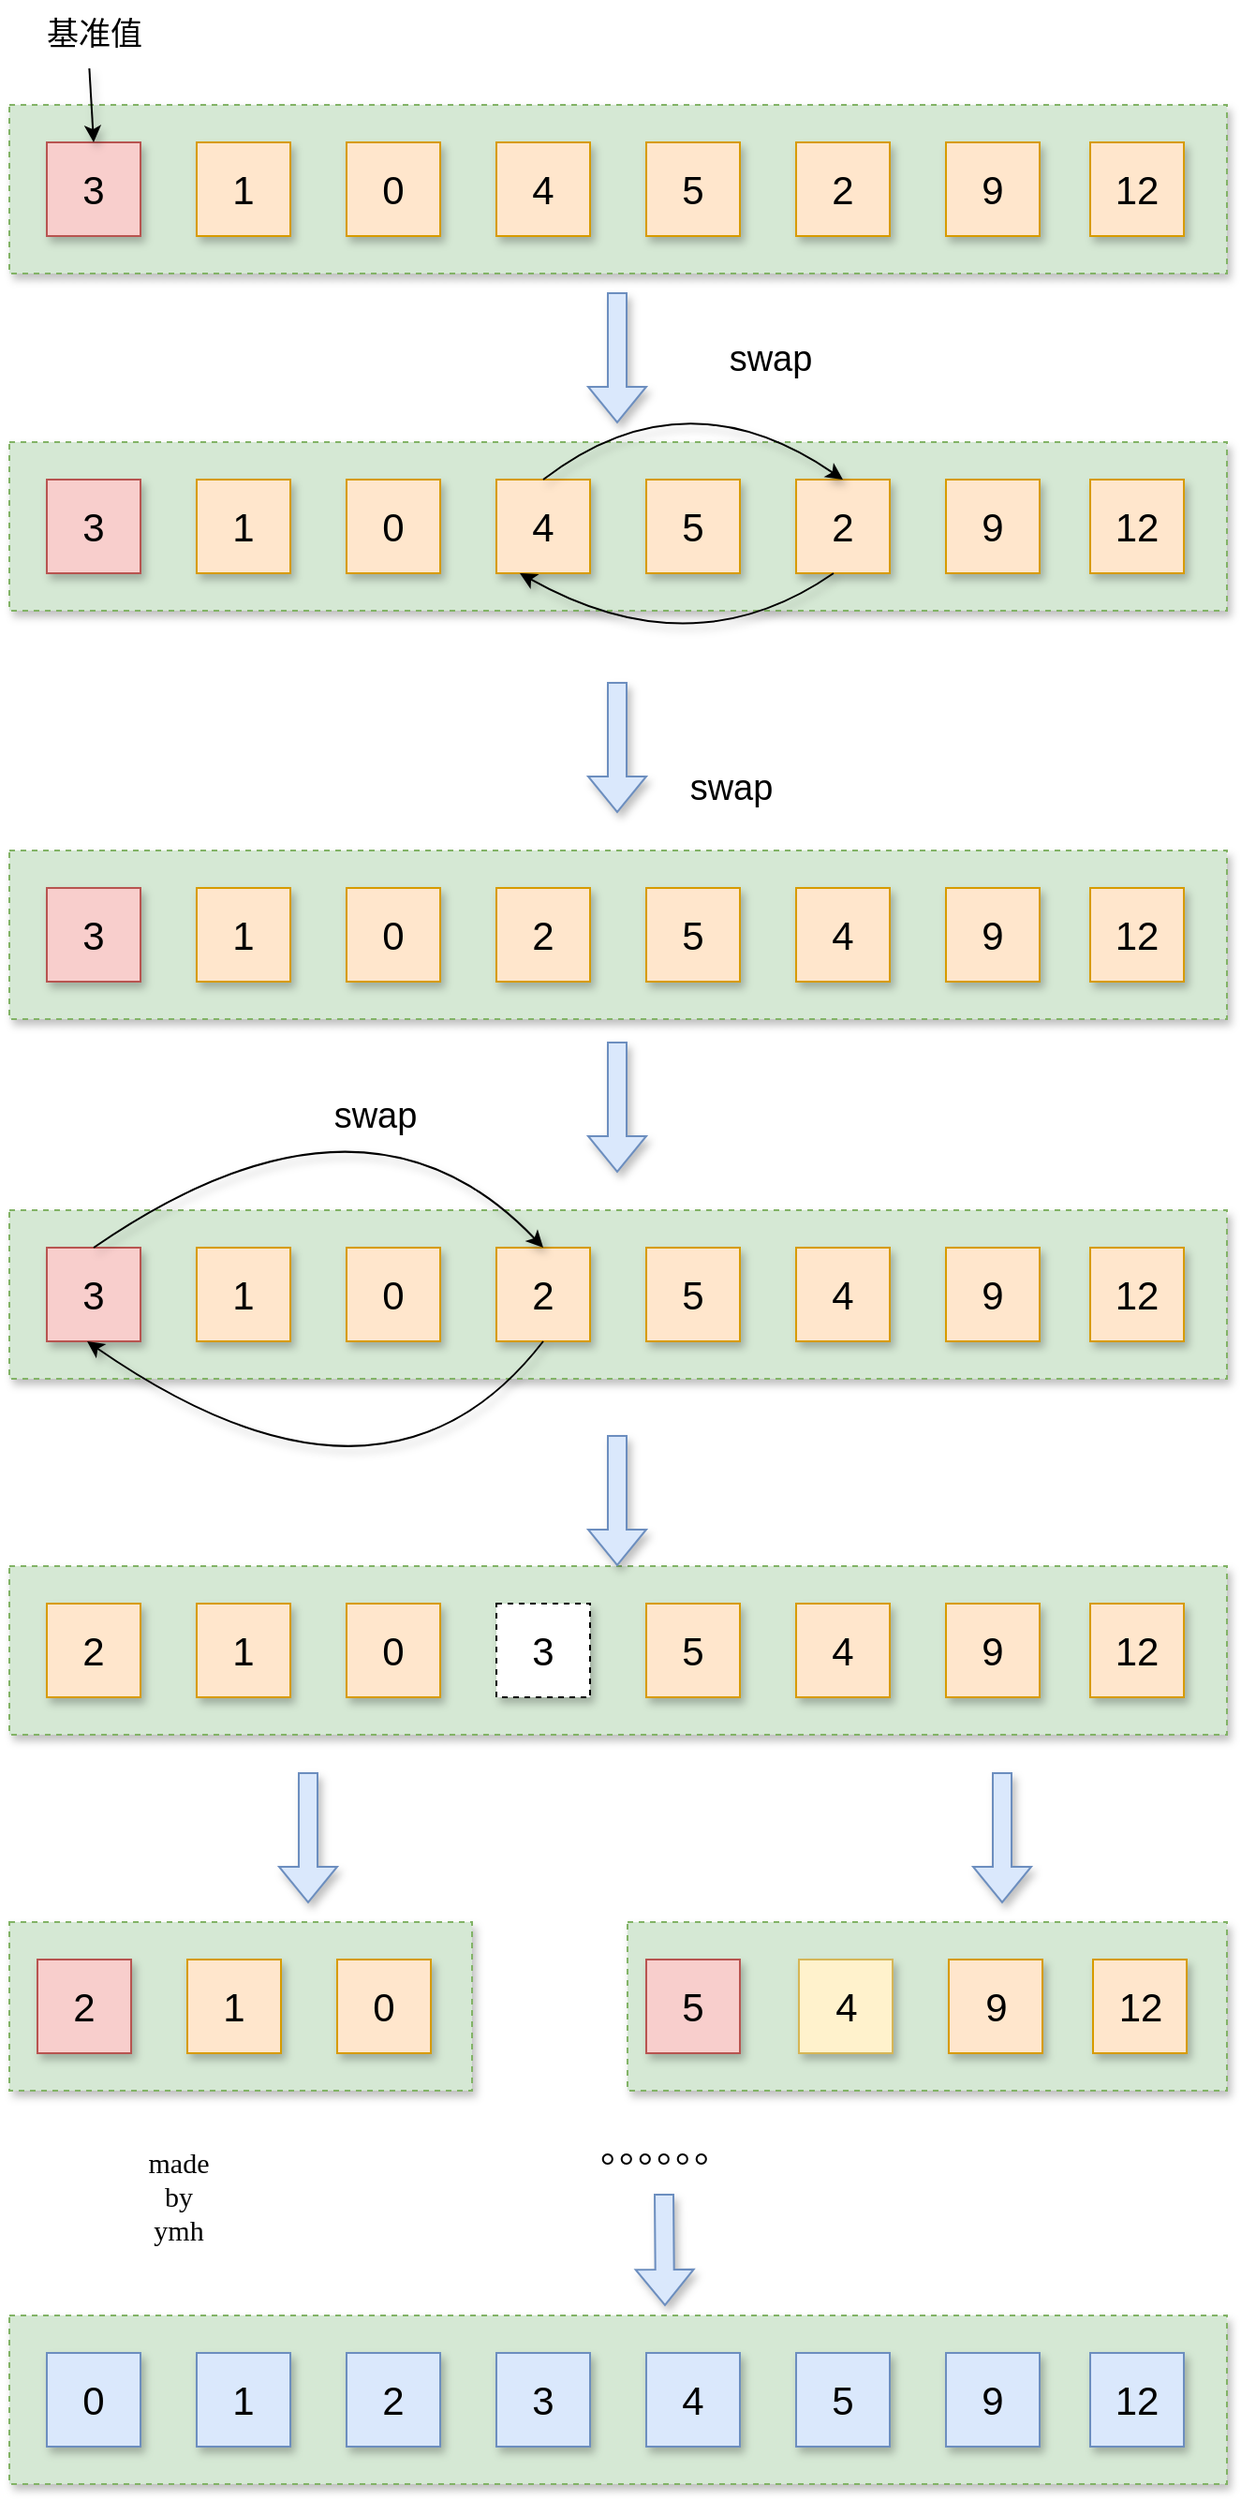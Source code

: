 <mxfile version="24.6.2" type="github" pages="2">
  <diagram name="第 1 页" id="BigGJyOWPHhynoeD0Nnt">
    <mxGraphModel dx="2868" dy="1572" grid="0" gridSize="10" guides="1" tooltips="1" connect="1" arrows="1" fold="1" page="0" pageScale="1" pageWidth="827" pageHeight="1169" background="#ffffff" math="0" shadow="0">
      <root>
        <mxCell id="0" />
        <mxCell id="1" parent="0" />
        <mxCell id="Dfdj8npjzUzR_2U560MS-1" value="" style="rounded=0;whiteSpace=wrap;html=1;dashed=1;fillColor=#d5e8d4;strokeColor=#82b366;shadow=1;" vertex="1" parent="1">
          <mxGeometry x="200" y="200" width="650" height="90" as="geometry" />
        </mxCell>
        <mxCell id="Dfdj8npjzUzR_2U560MS-2" value="&lt;span style=&quot;font-size: 21px;&quot;&gt;3&lt;/span&gt;" style="whiteSpace=wrap;html=1;aspect=fixed;fillColor=#f8cecc;strokeColor=#b85450;shadow=1;" vertex="1" parent="1">
          <mxGeometry x="220" y="220" width="50" height="50" as="geometry" />
        </mxCell>
        <mxCell id="Dfdj8npjzUzR_2U560MS-4" value="&lt;font style=&quot;font-size: 21px;&quot;&gt;1&lt;/font&gt;" style="whiteSpace=wrap;html=1;aspect=fixed;fillColor=#ffe6cc;strokeColor=#d79b00;shadow=1;" vertex="1" parent="1">
          <mxGeometry x="300" y="220" width="50" height="50" as="geometry" />
        </mxCell>
        <mxCell id="Dfdj8npjzUzR_2U560MS-6" value="&lt;font style=&quot;font-size: 21px;&quot;&gt;0&lt;/font&gt;" style="whiteSpace=wrap;html=1;aspect=fixed;fillColor=#ffe6cc;strokeColor=#d79b00;shadow=1;" vertex="1" parent="1">
          <mxGeometry x="380" y="220" width="50" height="50" as="geometry" />
        </mxCell>
        <mxCell id="Dfdj8npjzUzR_2U560MS-8" value="&lt;font style=&quot;font-size: 21px;&quot;&gt;4&lt;/font&gt;" style="whiteSpace=wrap;html=1;aspect=fixed;fillColor=#ffe6cc;strokeColor=#d79b00;shadow=1;" vertex="1" parent="1">
          <mxGeometry x="460" y="220" width="50" height="50" as="geometry" />
        </mxCell>
        <mxCell id="Dfdj8npjzUzR_2U560MS-9" value="&lt;font style=&quot;font-size: 21px;&quot;&gt;5&lt;/font&gt;" style="whiteSpace=wrap;html=1;aspect=fixed;fillColor=#ffe6cc;strokeColor=#d79b00;shadow=1;" vertex="1" parent="1">
          <mxGeometry x="540" y="220" width="50" height="50" as="geometry" />
        </mxCell>
        <mxCell id="Dfdj8npjzUzR_2U560MS-10" value="&lt;span style=&quot;font-size: 21px;&quot;&gt;2&lt;/span&gt;" style="whiteSpace=wrap;html=1;aspect=fixed;fillColor=#ffe6cc;strokeColor=#d79b00;shadow=1;" vertex="1" parent="1">
          <mxGeometry x="620" y="220" width="50" height="50" as="geometry" />
        </mxCell>
        <mxCell id="Dfdj8npjzUzR_2U560MS-11" value="&lt;font style=&quot;font-size: 21px;&quot;&gt;9&lt;/font&gt;" style="whiteSpace=wrap;html=1;aspect=fixed;fillColor=#ffe6cc;strokeColor=#d79b00;shadow=1;" vertex="1" parent="1">
          <mxGeometry x="700" y="220" width="50" height="50" as="geometry" />
        </mxCell>
        <mxCell id="Dfdj8npjzUzR_2U560MS-12" value="&lt;font style=&quot;font-size: 21px;&quot;&gt;12&lt;/font&gt;" style="whiteSpace=wrap;html=1;aspect=fixed;fillColor=#ffe6cc;strokeColor=#d79b00;shadow=1;" vertex="1" parent="1">
          <mxGeometry x="777" y="220" width="50" height="50" as="geometry" />
        </mxCell>
        <mxCell id="Dfdj8npjzUzR_2U560MS-13" value="&lt;font style=&quot;font-size: 17px;&quot;&gt;基准值&lt;/font&gt;" style="text;html=1;align=center;verticalAlign=middle;resizable=0;points=[];autosize=1;strokeColor=none;fillColor=none;shadow=1;" vertex="1" parent="1">
          <mxGeometry x="210" y="148" width="70" height="30" as="geometry" />
        </mxCell>
        <mxCell id="Dfdj8npjzUzR_2U560MS-14" value="" style="endArrow=classic;html=1;rounded=0;exitX=0.467;exitY=1.083;exitDx=0;exitDy=0;exitPerimeter=0;entryX=0.5;entryY=0;entryDx=0;entryDy=0;shadow=1;" edge="1" parent="1" source="Dfdj8npjzUzR_2U560MS-13" target="Dfdj8npjzUzR_2U560MS-2">
          <mxGeometry width="50" height="50" relative="1" as="geometry">
            <mxPoint x="450" y="300" as="sourcePoint" />
            <mxPoint x="500" y="250" as="targetPoint" />
          </mxGeometry>
        </mxCell>
        <mxCell id="Dfdj8npjzUzR_2U560MS-16" value="" style="rounded=0;whiteSpace=wrap;html=1;dashed=1;fillColor=#d5e8d4;strokeColor=#82b366;shadow=1;" vertex="1" parent="1">
          <mxGeometry x="200" y="380" width="650" height="90" as="geometry" />
        </mxCell>
        <mxCell id="Dfdj8npjzUzR_2U560MS-17" value="&lt;span style=&quot;font-size: 21px;&quot;&gt;3&lt;/span&gt;" style="whiteSpace=wrap;html=1;aspect=fixed;fillColor=#f8cecc;strokeColor=#b85450;shadow=1;" vertex="1" parent="1">
          <mxGeometry x="220" y="400" width="50" height="50" as="geometry" />
        </mxCell>
        <mxCell id="Dfdj8npjzUzR_2U560MS-18" value="&lt;font style=&quot;font-size: 21px;&quot;&gt;1&lt;/font&gt;" style="whiteSpace=wrap;html=1;aspect=fixed;fillColor=#ffe6cc;strokeColor=#d79b00;shadow=1;" vertex="1" parent="1">
          <mxGeometry x="300" y="400" width="50" height="50" as="geometry" />
        </mxCell>
        <mxCell id="Dfdj8npjzUzR_2U560MS-19" value="&lt;font style=&quot;font-size: 21px;&quot;&gt;0&lt;/font&gt;" style="whiteSpace=wrap;html=1;aspect=fixed;fillColor=#ffe6cc;strokeColor=#d79b00;shadow=1;" vertex="1" parent="1">
          <mxGeometry x="380" y="400" width="50" height="50" as="geometry" />
        </mxCell>
        <mxCell id="Dfdj8npjzUzR_2U560MS-20" value="&lt;font style=&quot;font-size: 21px;&quot;&gt;4&lt;/font&gt;" style="whiteSpace=wrap;html=1;aspect=fixed;fillColor=#ffe6cc;strokeColor=#d79b00;shadow=1;" vertex="1" parent="1">
          <mxGeometry x="460" y="400" width="50" height="50" as="geometry" />
        </mxCell>
        <mxCell id="Dfdj8npjzUzR_2U560MS-21" value="&lt;font style=&quot;font-size: 21px;&quot;&gt;5&lt;/font&gt;" style="whiteSpace=wrap;html=1;aspect=fixed;fillColor=#ffe6cc;strokeColor=#d79b00;shadow=1;" vertex="1" parent="1">
          <mxGeometry x="540" y="400" width="50" height="50" as="geometry" />
        </mxCell>
        <mxCell id="Dfdj8npjzUzR_2U560MS-22" value="&lt;span style=&quot;font-size: 21px;&quot;&gt;2&lt;/span&gt;" style="whiteSpace=wrap;html=1;aspect=fixed;fillColor=#ffe6cc;strokeColor=#d79b00;shadow=1;" vertex="1" parent="1">
          <mxGeometry x="620" y="400" width="50" height="50" as="geometry" />
        </mxCell>
        <mxCell id="Dfdj8npjzUzR_2U560MS-23" value="&lt;font style=&quot;font-size: 21px;&quot;&gt;9&lt;/font&gt;" style="whiteSpace=wrap;html=1;aspect=fixed;fillColor=#ffe6cc;strokeColor=#d79b00;shadow=1;" vertex="1" parent="1">
          <mxGeometry x="700" y="400" width="50" height="50" as="geometry" />
        </mxCell>
        <mxCell id="Dfdj8npjzUzR_2U560MS-24" value="&lt;font style=&quot;font-size: 21px;&quot;&gt;12&lt;/font&gt;" style="whiteSpace=wrap;html=1;aspect=fixed;fillColor=#ffe6cc;strokeColor=#d79b00;shadow=1;" vertex="1" parent="1">
          <mxGeometry x="777" y="400" width="50" height="50" as="geometry" />
        </mxCell>
        <mxCell id="Dfdj8npjzUzR_2U560MS-25" value="" style="shape=flexArrow;endArrow=classic;html=1;rounded=0;fillColor=#dae8fc;strokeColor=#6c8ebf;shadow=1;" edge="1" parent="1">
          <mxGeometry width="50" height="50" relative="1" as="geometry">
            <mxPoint x="524.5" y="300" as="sourcePoint" />
            <mxPoint x="524.5" y="370" as="targetPoint" />
          </mxGeometry>
        </mxCell>
        <mxCell id="Dfdj8npjzUzR_2U560MS-28" value="" style="endArrow=classic;html=1;rounded=0;exitX=0.5;exitY=0;exitDx=0;exitDy=0;entryX=0.5;entryY=0;entryDx=0;entryDy=0;curved=1;shadow=1;" edge="1" parent="1" source="Dfdj8npjzUzR_2U560MS-20" target="Dfdj8npjzUzR_2U560MS-22">
          <mxGeometry width="50" height="50" relative="1" as="geometry">
            <mxPoint x="440" y="430" as="sourcePoint" />
            <mxPoint x="490" y="380" as="targetPoint" />
            <Array as="points">
              <mxPoint x="560" y="342" />
            </Array>
          </mxGeometry>
        </mxCell>
        <mxCell id="Dfdj8npjzUzR_2U560MS-29" value="" style="endArrow=classic;html=1;rounded=0;entryX=0.25;entryY=1;entryDx=0;entryDy=0;curved=1;shadow=1;" edge="1" parent="1" target="Dfdj8npjzUzR_2U560MS-20">
          <mxGeometry width="50" height="50" relative="1" as="geometry">
            <mxPoint x="640" y="450" as="sourcePoint" />
            <mxPoint x="480" y="440" as="targetPoint" />
            <Array as="points">
              <mxPoint x="565" y="502" />
            </Array>
          </mxGeometry>
        </mxCell>
        <mxCell id="Dfdj8npjzUzR_2U560MS-30" value="&lt;font style=&quot;font-size: 19px;&quot;&gt;swap&lt;/font&gt;" style="text;html=1;align=center;verticalAlign=middle;resizable=0;points=[];autosize=1;strokeColor=none;fillColor=none;shadow=1;" vertex="1" parent="1">
          <mxGeometry x="571" y="316" width="70" height="40" as="geometry" />
        </mxCell>
        <mxCell id="Dfdj8npjzUzR_2U560MS-32" value="" style="rounded=0;whiteSpace=wrap;html=1;dashed=1;fillColor=#d5e8d4;strokeColor=#82b366;shadow=1;" vertex="1" parent="1">
          <mxGeometry x="200" y="598" width="650" height="90" as="geometry" />
        </mxCell>
        <mxCell id="Dfdj8npjzUzR_2U560MS-33" value="&lt;span style=&quot;font-size: 21px;&quot;&gt;3&lt;/span&gt;" style="whiteSpace=wrap;html=1;aspect=fixed;fillColor=#f8cecc;strokeColor=#b85450;shadow=1;" vertex="1" parent="1">
          <mxGeometry x="220" y="618" width="50" height="50" as="geometry" />
        </mxCell>
        <mxCell id="Dfdj8npjzUzR_2U560MS-34" value="&lt;font style=&quot;font-size: 21px;&quot;&gt;1&lt;/font&gt;" style="whiteSpace=wrap;html=1;aspect=fixed;fillColor=#ffe6cc;strokeColor=#d79b00;shadow=1;" vertex="1" parent="1">
          <mxGeometry x="300" y="618" width="50" height="50" as="geometry" />
        </mxCell>
        <mxCell id="Dfdj8npjzUzR_2U560MS-35" value="&lt;font style=&quot;font-size: 21px;&quot;&gt;0&lt;/font&gt;" style="whiteSpace=wrap;html=1;aspect=fixed;fillColor=#ffe6cc;strokeColor=#d79b00;shadow=1;" vertex="1" parent="1">
          <mxGeometry x="380" y="618" width="50" height="50" as="geometry" />
        </mxCell>
        <mxCell id="Dfdj8npjzUzR_2U560MS-36" value="&lt;span style=&quot;font-size: 21px;&quot;&gt;2&lt;/span&gt;" style="whiteSpace=wrap;html=1;aspect=fixed;fillColor=#ffe6cc;strokeColor=#d79b00;shadow=1;" vertex="1" parent="1">
          <mxGeometry x="460" y="618" width="50" height="50" as="geometry" />
        </mxCell>
        <mxCell id="Dfdj8npjzUzR_2U560MS-37" value="&lt;font style=&quot;font-size: 21px;&quot;&gt;5&lt;/font&gt;" style="whiteSpace=wrap;html=1;aspect=fixed;fillColor=#ffe6cc;strokeColor=#d79b00;shadow=1;" vertex="1" parent="1">
          <mxGeometry x="540" y="618" width="50" height="50" as="geometry" />
        </mxCell>
        <mxCell id="Dfdj8npjzUzR_2U560MS-38" value="&lt;span style=&quot;font-size: 21px;&quot;&gt;4&lt;/span&gt;" style="whiteSpace=wrap;html=1;aspect=fixed;fillColor=#ffe6cc;strokeColor=#d79b00;shadow=1;" vertex="1" parent="1">
          <mxGeometry x="620" y="618" width="50" height="50" as="geometry" />
        </mxCell>
        <mxCell id="Dfdj8npjzUzR_2U560MS-39" value="&lt;font style=&quot;font-size: 21px;&quot;&gt;9&lt;/font&gt;" style="whiteSpace=wrap;html=1;aspect=fixed;fillColor=#ffe6cc;strokeColor=#d79b00;shadow=1;" vertex="1" parent="1">
          <mxGeometry x="700" y="618" width="50" height="50" as="geometry" />
        </mxCell>
        <mxCell id="Dfdj8npjzUzR_2U560MS-40" value="&lt;font style=&quot;font-size: 21px;&quot;&gt;12&lt;/font&gt;" style="whiteSpace=wrap;html=1;aspect=fixed;fillColor=#ffe6cc;strokeColor=#d79b00;shadow=1;" vertex="1" parent="1">
          <mxGeometry x="777" y="618" width="50" height="50" as="geometry" />
        </mxCell>
        <mxCell id="Dfdj8npjzUzR_2U560MS-41" value="" style="shape=flexArrow;endArrow=classic;html=1;rounded=0;fillColor=#dae8fc;strokeColor=#6c8ebf;shadow=1;" edge="1" parent="1">
          <mxGeometry width="50" height="50" relative="1" as="geometry">
            <mxPoint x="524.5" y="508" as="sourcePoint" />
            <mxPoint x="524.5" y="578" as="targetPoint" />
          </mxGeometry>
        </mxCell>
        <mxCell id="Dfdj8npjzUzR_2U560MS-46" value="&lt;font style=&quot;font-size: 19px;&quot;&gt;swap&lt;/font&gt;" style="text;html=1;align=center;verticalAlign=middle;resizable=0;points=[];autosize=1;strokeColor=none;fillColor=none;shadow=1;" vertex="1" parent="1">
          <mxGeometry x="550" y="545" width="70" height="40" as="geometry" />
        </mxCell>
        <mxCell id="Dfdj8npjzUzR_2U560MS-47" value="" style="rounded=0;whiteSpace=wrap;html=1;dashed=1;fillColor=#d5e8d4;strokeColor=#82b366;shadow=1;" vertex="1" parent="1">
          <mxGeometry x="200" y="980" width="650" height="90" as="geometry" />
        </mxCell>
        <mxCell id="Dfdj8npjzUzR_2U560MS-48" value="&lt;span style=&quot;font-size: 21px;&quot;&gt;2&lt;/span&gt;" style="whiteSpace=wrap;html=1;aspect=fixed;fillColor=#ffe6cc;strokeColor=#d79b00;shadow=1;" vertex="1" parent="1">
          <mxGeometry x="220" y="1000" width="50" height="50" as="geometry" />
        </mxCell>
        <mxCell id="Dfdj8npjzUzR_2U560MS-49" value="&lt;font style=&quot;font-size: 21px;&quot;&gt;1&lt;/font&gt;" style="whiteSpace=wrap;html=1;aspect=fixed;fillColor=#ffe6cc;strokeColor=#d79b00;shadow=1;" vertex="1" parent="1">
          <mxGeometry x="300" y="1000" width="50" height="50" as="geometry" />
        </mxCell>
        <mxCell id="Dfdj8npjzUzR_2U560MS-50" value="&lt;font style=&quot;font-size: 21px;&quot;&gt;0&lt;/font&gt;" style="whiteSpace=wrap;html=1;aspect=fixed;fillColor=#ffe6cc;strokeColor=#d79b00;shadow=1;" vertex="1" parent="1">
          <mxGeometry x="380" y="1000" width="50" height="50" as="geometry" />
        </mxCell>
        <mxCell id="Dfdj8npjzUzR_2U560MS-51" value="&lt;span style=&quot;font-size: 21px;&quot;&gt;5&lt;/span&gt;" style="whiteSpace=wrap;html=1;aspect=fixed;fillColor=#ffe6cc;strokeColor=#d79b00;shadow=1;" vertex="1" parent="1">
          <mxGeometry x="540" y="1000" width="50" height="50" as="geometry" />
        </mxCell>
        <mxCell id="Dfdj8npjzUzR_2U560MS-52" value="&lt;span style=&quot;font-size: 21px;&quot;&gt;3&lt;/span&gt;" style="whiteSpace=wrap;html=1;aspect=fixed;dashed=1;shadow=1;" vertex="1" parent="1">
          <mxGeometry x="460" y="1000" width="50" height="50" as="geometry" />
        </mxCell>
        <mxCell id="Dfdj8npjzUzR_2U560MS-53" value="&lt;span style=&quot;font-size: 21px;&quot;&gt;4&lt;/span&gt;" style="whiteSpace=wrap;html=1;aspect=fixed;fillColor=#ffe6cc;strokeColor=#d79b00;shadow=1;" vertex="1" parent="1">
          <mxGeometry x="620" y="1000" width="50" height="50" as="geometry" />
        </mxCell>
        <mxCell id="Dfdj8npjzUzR_2U560MS-54" value="&lt;font style=&quot;font-size: 21px;&quot;&gt;9&lt;/font&gt;" style="whiteSpace=wrap;html=1;aspect=fixed;fillColor=#ffe6cc;strokeColor=#d79b00;shadow=1;" vertex="1" parent="1">
          <mxGeometry x="700" y="1000" width="50" height="50" as="geometry" />
        </mxCell>
        <mxCell id="Dfdj8npjzUzR_2U560MS-55" value="&lt;font style=&quot;font-size: 21px;&quot;&gt;12&lt;/font&gt;" style="whiteSpace=wrap;html=1;aspect=fixed;fillColor=#ffe6cc;strokeColor=#d79b00;shadow=1;" vertex="1" parent="1">
          <mxGeometry x="777" y="1000" width="50" height="50" as="geometry" />
        </mxCell>
        <mxCell id="Dfdj8npjzUzR_2U560MS-56" value="" style="shape=flexArrow;endArrow=classic;html=1;rounded=0;fillColor=#dae8fc;strokeColor=#6c8ebf;shadow=1;" edge="1" parent="1">
          <mxGeometry width="50" height="50" relative="1" as="geometry">
            <mxPoint x="359.5" y="1090" as="sourcePoint" />
            <mxPoint x="359.5" y="1160" as="targetPoint" />
          </mxGeometry>
        </mxCell>
        <mxCell id="Dfdj8npjzUzR_2U560MS-58" value="" style="shape=flexArrow;endArrow=classic;html=1;rounded=0;fillColor=#dae8fc;strokeColor=#6c8ebf;shadow=1;" edge="1" parent="1">
          <mxGeometry width="50" height="50" relative="1" as="geometry">
            <mxPoint x="730" y="1090" as="sourcePoint" />
            <mxPoint x="730" y="1160" as="targetPoint" />
          </mxGeometry>
        </mxCell>
        <mxCell id="Dfdj8npjzUzR_2U560MS-63" value="" style="rounded=0;whiteSpace=wrap;html=1;dashed=1;fillColor=#d5e8d4;strokeColor=#82b366;shadow=1;" vertex="1" parent="1">
          <mxGeometry x="200" y="1170" width="247" height="90" as="geometry" />
        </mxCell>
        <mxCell id="Dfdj8npjzUzR_2U560MS-59" value="&lt;span style=&quot;font-size: 21px;&quot;&gt;2&lt;/span&gt;" style="whiteSpace=wrap;html=1;aspect=fixed;fillColor=#f8cecc;strokeColor=#b85450;shadow=1;" vertex="1" parent="1">
          <mxGeometry x="215" y="1190" width="50" height="50" as="geometry" />
        </mxCell>
        <mxCell id="Dfdj8npjzUzR_2U560MS-60" value="&lt;font style=&quot;font-size: 21px;&quot;&gt;1&lt;/font&gt;" style="whiteSpace=wrap;html=1;aspect=fixed;fillColor=#ffe6cc;strokeColor=#d79b00;shadow=1;" vertex="1" parent="1">
          <mxGeometry x="295" y="1190" width="50" height="50" as="geometry" />
        </mxCell>
        <mxCell id="Dfdj8npjzUzR_2U560MS-61" value="&lt;font style=&quot;font-size: 21px;&quot;&gt;0&lt;/font&gt;" style="whiteSpace=wrap;html=1;aspect=fixed;fillColor=#ffe6cc;strokeColor=#d79b00;shadow=1;" vertex="1" parent="1">
          <mxGeometry x="375" y="1190" width="50" height="50" as="geometry" />
        </mxCell>
        <mxCell id="Dfdj8npjzUzR_2U560MS-65" value="" style="rounded=0;whiteSpace=wrap;html=1;dashed=1;fillColor=#d5e8d4;strokeColor=#82b366;shadow=1;" vertex="1" parent="1">
          <mxGeometry x="530" y="1170" width="320" height="90" as="geometry" />
        </mxCell>
        <mxCell id="Dfdj8npjzUzR_2U560MS-67" value="&lt;span style=&quot;font-size: 21px;&quot;&gt;4&lt;/span&gt;" style="whiteSpace=wrap;html=1;aspect=fixed;fillColor=#fff2cc;strokeColor=#d6b656;shadow=1;" vertex="1" parent="1">
          <mxGeometry x="621.5" y="1190" width="50" height="50" as="geometry" />
        </mxCell>
        <mxCell id="Dfdj8npjzUzR_2U560MS-68" value="&lt;font style=&quot;font-size: 21px;&quot;&gt;9&lt;/font&gt;" style="whiteSpace=wrap;html=1;aspect=fixed;fillColor=#ffe6cc;strokeColor=#d79b00;shadow=1;" vertex="1" parent="1">
          <mxGeometry x="701.5" y="1190" width="50" height="50" as="geometry" />
        </mxCell>
        <mxCell id="Dfdj8npjzUzR_2U560MS-69" value="&lt;font style=&quot;font-size: 21px;&quot;&gt;12&lt;/font&gt;" style="whiteSpace=wrap;html=1;aspect=fixed;fillColor=#ffe6cc;strokeColor=#d79b00;shadow=1;" vertex="1" parent="1">
          <mxGeometry x="778.5" y="1190" width="50" height="50" as="geometry" />
        </mxCell>
        <mxCell id="Dfdj8npjzUzR_2U560MS-70" value="" style="shape=flexArrow;endArrow=classic;html=1;rounded=0;fillColor=#dae8fc;strokeColor=#6c8ebf;shadow=1;" edge="1" parent="1">
          <mxGeometry width="50" height="50" relative="1" as="geometry">
            <mxPoint x="524.5" y="910" as="sourcePoint" />
            <mxPoint x="524.5" y="980" as="targetPoint" />
          </mxGeometry>
        </mxCell>
        <mxCell id="Dfdj8npjzUzR_2U560MS-71" value="" style="shape=flexArrow;endArrow=classic;html=1;rounded=0;fillColor=#dae8fc;strokeColor=#6c8ebf;shadow=1;" edge="1" parent="1">
          <mxGeometry width="50" height="50" relative="1" as="geometry">
            <mxPoint x="549.5" y="1315" as="sourcePoint" />
            <mxPoint x="550" y="1375" as="targetPoint" />
          </mxGeometry>
        </mxCell>
        <mxCell id="Dfdj8npjzUzR_2U560MS-75" value="。。。。。。" style="text;html=1;align=center;verticalAlign=middle;resizable=0;points=[];autosize=1;strokeColor=none;fillColor=none;fontSize=20;shadow=1;" vertex="1" parent="1">
          <mxGeometry x="480" y="1270" width="140" height="40" as="geometry" />
        </mxCell>
        <mxCell id="Dfdj8npjzUzR_2U560MS-88" value="" style="rounded=0;whiteSpace=wrap;html=1;dashed=1;fillColor=#d5e8d4;strokeColor=#82b366;shadow=1;" vertex="1" parent="1">
          <mxGeometry x="200" y="1380" width="650" height="90" as="geometry" />
        </mxCell>
        <mxCell id="Dfdj8npjzUzR_2U560MS-89" value="&lt;span style=&quot;font-size: 21px;&quot;&gt;0&lt;/span&gt;" style="whiteSpace=wrap;html=1;aspect=fixed;fillColor=#dae8fc;strokeColor=#6c8ebf;shadow=1;" vertex="1" parent="1">
          <mxGeometry x="220" y="1400" width="50" height="50" as="geometry" />
        </mxCell>
        <mxCell id="Dfdj8npjzUzR_2U560MS-90" value="&lt;font style=&quot;font-size: 21px;&quot;&gt;1&lt;/font&gt;" style="whiteSpace=wrap;html=1;aspect=fixed;fillColor=#dae8fc;strokeColor=#6c8ebf;shadow=1;" vertex="1" parent="1">
          <mxGeometry x="300" y="1400" width="50" height="50" as="geometry" />
        </mxCell>
        <mxCell id="Dfdj8npjzUzR_2U560MS-91" value="&lt;font style=&quot;font-size: 21px;&quot;&gt;2&lt;/font&gt;" style="whiteSpace=wrap;html=1;aspect=fixed;fillColor=#dae8fc;strokeColor=#6c8ebf;shadow=1;" vertex="1" parent="1">
          <mxGeometry x="380" y="1400" width="50" height="50" as="geometry" />
        </mxCell>
        <mxCell id="Dfdj8npjzUzR_2U560MS-92" value="&lt;font style=&quot;font-size: 21px;&quot;&gt;3&lt;/font&gt;" style="whiteSpace=wrap;html=1;aspect=fixed;fillColor=#dae8fc;strokeColor=#6c8ebf;shadow=1;" vertex="1" parent="1">
          <mxGeometry x="460" y="1400" width="50" height="50" as="geometry" />
        </mxCell>
        <mxCell id="Dfdj8npjzUzR_2U560MS-93" value="&lt;font style=&quot;font-size: 21px;&quot;&gt;4&lt;/font&gt;" style="whiteSpace=wrap;html=1;aspect=fixed;fillColor=#dae8fc;strokeColor=#6c8ebf;shadow=1;" vertex="1" parent="1">
          <mxGeometry x="540" y="1400" width="50" height="50" as="geometry" />
        </mxCell>
        <mxCell id="Dfdj8npjzUzR_2U560MS-94" value="&lt;span style=&quot;font-size: 21px;&quot;&gt;5&lt;/span&gt;" style="whiteSpace=wrap;html=1;aspect=fixed;fillColor=#dae8fc;strokeColor=#6c8ebf;shadow=1;" vertex="1" parent="1">
          <mxGeometry x="620" y="1400" width="50" height="50" as="geometry" />
        </mxCell>
        <mxCell id="Dfdj8npjzUzR_2U560MS-95" value="&lt;font style=&quot;font-size: 21px;&quot;&gt;9&lt;/font&gt;" style="whiteSpace=wrap;html=1;aspect=fixed;fillColor=#dae8fc;strokeColor=#6c8ebf;shadow=1;" vertex="1" parent="1">
          <mxGeometry x="700" y="1400" width="50" height="50" as="geometry" />
        </mxCell>
        <mxCell id="Dfdj8npjzUzR_2U560MS-96" value="&lt;font style=&quot;font-size: 21px;&quot;&gt;12&lt;/font&gt;" style="whiteSpace=wrap;html=1;aspect=fixed;fillColor=#dae8fc;strokeColor=#6c8ebf;shadow=1;" vertex="1" parent="1">
          <mxGeometry x="777" y="1400" width="50" height="50" as="geometry" />
        </mxCell>
        <mxCell id="Dfdj8npjzUzR_2U560MS-99" value="" style="rounded=0;whiteSpace=wrap;html=1;dashed=1;fillColor=#d5e8d4;strokeColor=#82b366;shadow=1;" vertex="1" parent="1">
          <mxGeometry x="200" y="790" width="650" height="90" as="geometry" />
        </mxCell>
        <mxCell id="Dfdj8npjzUzR_2U560MS-100" value="&lt;span style=&quot;font-size: 21px;&quot;&gt;3&lt;/span&gt;" style="whiteSpace=wrap;html=1;aspect=fixed;fillColor=#f8cecc;strokeColor=#b85450;shadow=1;" vertex="1" parent="1">
          <mxGeometry x="220" y="810" width="50" height="50" as="geometry" />
        </mxCell>
        <mxCell id="Dfdj8npjzUzR_2U560MS-101" value="&lt;font style=&quot;font-size: 21px;&quot;&gt;1&lt;/font&gt;" style="whiteSpace=wrap;html=1;aspect=fixed;fillColor=#ffe6cc;strokeColor=#d79b00;shadow=1;" vertex="1" parent="1">
          <mxGeometry x="300" y="810" width="50" height="50" as="geometry" />
        </mxCell>
        <mxCell id="Dfdj8npjzUzR_2U560MS-102" value="&lt;font style=&quot;font-size: 21px;&quot;&gt;0&lt;/font&gt;" style="whiteSpace=wrap;html=1;aspect=fixed;fillColor=#ffe6cc;strokeColor=#d79b00;shadow=1;" vertex="1" parent="1">
          <mxGeometry x="380" y="810" width="50" height="50" as="geometry" />
        </mxCell>
        <mxCell id="Dfdj8npjzUzR_2U560MS-103" value="&lt;span style=&quot;font-size: 21px;&quot;&gt;2&lt;/span&gt;" style="whiteSpace=wrap;html=1;aspect=fixed;fillColor=#ffe6cc;strokeColor=#d79b00;shadow=1;" vertex="1" parent="1">
          <mxGeometry x="460" y="810" width="50" height="50" as="geometry" />
        </mxCell>
        <mxCell id="Dfdj8npjzUzR_2U560MS-104" value="&lt;span style=&quot;font-size: 21px;&quot;&gt;5&lt;/span&gt;" style="whiteSpace=wrap;html=1;aspect=fixed;fillColor=#ffe6cc;strokeColor=#d79b00;shadow=1;" vertex="1" parent="1">
          <mxGeometry x="540" y="810" width="50" height="50" as="geometry" />
        </mxCell>
        <mxCell id="Dfdj8npjzUzR_2U560MS-105" value="&lt;span style=&quot;font-size: 21px;&quot;&gt;4&lt;/span&gt;" style="whiteSpace=wrap;html=1;aspect=fixed;fillColor=#ffe6cc;strokeColor=#d79b00;shadow=1;" vertex="1" parent="1">
          <mxGeometry x="620" y="810" width="50" height="50" as="geometry" />
        </mxCell>
        <mxCell id="Dfdj8npjzUzR_2U560MS-106" value="&lt;font style=&quot;font-size: 21px;&quot;&gt;9&lt;/font&gt;" style="whiteSpace=wrap;html=1;aspect=fixed;fillColor=#ffe6cc;strokeColor=#d79b00;shadow=1;" vertex="1" parent="1">
          <mxGeometry x="700" y="810" width="50" height="50" as="geometry" />
        </mxCell>
        <mxCell id="Dfdj8npjzUzR_2U560MS-107" value="&lt;font style=&quot;font-size: 21px;&quot;&gt;12&lt;/font&gt;" style="whiteSpace=wrap;html=1;aspect=fixed;fillColor=#ffe6cc;strokeColor=#d79b00;shadow=1;" vertex="1" parent="1">
          <mxGeometry x="777" y="810" width="50" height="50" as="geometry" />
        </mxCell>
        <mxCell id="Dfdj8npjzUzR_2U560MS-108" value="" style="shape=flexArrow;endArrow=classic;html=1;rounded=0;fillColor=#dae8fc;strokeColor=#6c8ebf;shadow=1;" edge="1" parent="1">
          <mxGeometry width="50" height="50" relative="1" as="geometry">
            <mxPoint x="524.5" y="700" as="sourcePoint" />
            <mxPoint x="524.5" y="770" as="targetPoint" />
          </mxGeometry>
        </mxCell>
        <mxCell id="Dfdj8npjzUzR_2U560MS-113" value="" style="endArrow=classic;html=1;rounded=0;exitX=0.5;exitY=0;exitDx=0;exitDy=0;entryX=0.5;entryY=0;entryDx=0;entryDy=0;curved=1;shadow=1;" edge="1" parent="1" target="Dfdj8npjzUzR_2U560MS-103">
          <mxGeometry width="50" height="50" relative="1" as="geometry">
            <mxPoint x="245" y="810" as="sourcePoint" />
            <mxPoint x="405" y="810" as="targetPoint" />
            <Array as="points">
              <mxPoint x="390" y="710" />
            </Array>
          </mxGeometry>
        </mxCell>
        <mxCell id="Dfdj8npjzUzR_2U560MS-114" value="" style="endArrow=classic;html=1;rounded=0;entryX=0.25;entryY=1;entryDx=0;entryDy=0;curved=1;exitX=0.5;exitY=1;exitDx=0;exitDy=0;shadow=1;" edge="1" parent="1" source="Dfdj8npjzUzR_2U560MS-103">
          <mxGeometry width="50" height="50" relative="1" as="geometry">
            <mxPoint x="408.5" y="860" as="sourcePoint" />
            <mxPoint x="241.5" y="860" as="targetPoint" />
            <Array as="points">
              <mxPoint x="400" y="970" />
            </Array>
          </mxGeometry>
        </mxCell>
        <mxCell id="Dfdj8npjzUzR_2U560MS-115" value="&lt;font style=&quot;font-size: 19px;&quot;&gt;swap&lt;/font&gt;" style="text;html=1;align=center;verticalAlign=middle;resizable=0;points=[];autosize=1;strokeColor=none;fillColor=none;shadow=1;" vertex="1" parent="1">
          <mxGeometry x="360" y="720" width="70" height="40" as="geometry" />
        </mxCell>
        <mxCell id="Dfdj8npjzUzR_2U560MS-116" value="made&lt;div style=&quot;font-size: 15px;&quot;&gt;by&lt;/div&gt;&lt;div style=&quot;font-size: 15px;&quot;&gt;ymh&lt;/div&gt;&lt;div style=&quot;font-size: 15px;&quot;&gt;&lt;br style=&quot;font-size: 15px;&quot;&gt;&lt;/div&gt;" style="text;html=1;align=center;verticalAlign=middle;resizable=0;points=[];autosize=1;strokeColor=none;fillColor=none;fontSize=15;fontFamily=Comic Sans MS;shadow=1;" vertex="1" parent="1">
          <mxGeometry x="260" y="1280" width="60" height="90" as="geometry" />
        </mxCell>
        <mxCell id="awNUwj78HGVjr99xyrV6-2" value="&lt;span style=&quot;font-size: 21px;&quot;&gt;5&lt;/span&gt;" style="whiteSpace=wrap;html=1;aspect=fixed;fillColor=#f8cecc;strokeColor=#b85450;shadow=1;" vertex="1" parent="1">
          <mxGeometry x="540" y="1190" width="50" height="50" as="geometry" />
        </mxCell>
      </root>
    </mxGraphModel>
  </diagram>
  <diagram id="UXegYHz5sfzg4sJotecR" name="第 2 页">
    <mxGraphModel dx="596" dy="379" grid="1" gridSize="10" guides="1" tooltips="1" connect="1" arrows="1" fold="1" page="1" pageScale="1" pageWidth="827" pageHeight="1169" math="0" shadow="0">
      <root>
        <mxCell id="0" />
        <mxCell id="1" parent="0" />
      </root>
    </mxGraphModel>
  </diagram>
</mxfile>
